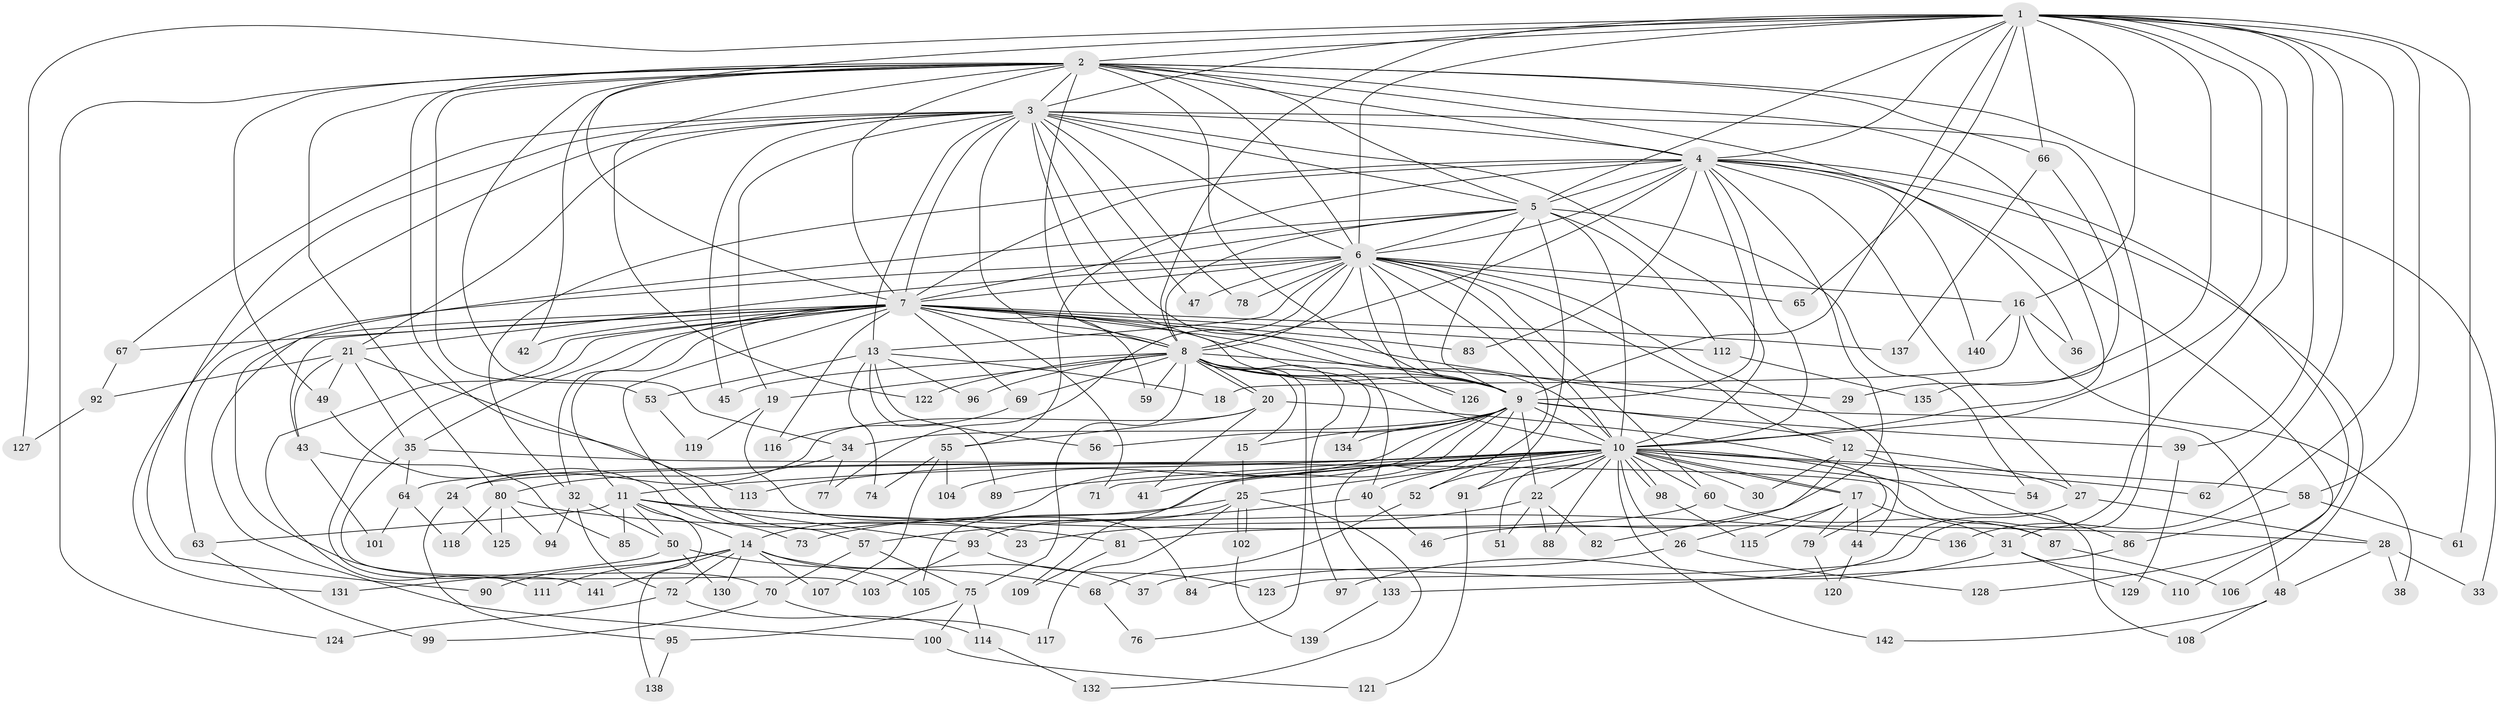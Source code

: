 // Generated by graph-tools (version 1.1) at 2025/10/02/27/25 16:10:58]
// undirected, 142 vertices, 309 edges
graph export_dot {
graph [start="1"]
  node [color=gray90,style=filled];
  1;
  2;
  3;
  4;
  5;
  6;
  7;
  8;
  9;
  10;
  11;
  12;
  13;
  14;
  15;
  16;
  17;
  18;
  19;
  20;
  21;
  22;
  23;
  24;
  25;
  26;
  27;
  28;
  29;
  30;
  31;
  32;
  33;
  34;
  35;
  36;
  37;
  38;
  39;
  40;
  41;
  42;
  43;
  44;
  45;
  46;
  47;
  48;
  49;
  50;
  51;
  52;
  53;
  54;
  55;
  56;
  57;
  58;
  59;
  60;
  61;
  62;
  63;
  64;
  65;
  66;
  67;
  68;
  69;
  70;
  71;
  72;
  73;
  74;
  75;
  76;
  77;
  78;
  79;
  80;
  81;
  82;
  83;
  84;
  85;
  86;
  87;
  88;
  89;
  90;
  91;
  92;
  93;
  94;
  95;
  96;
  97;
  98;
  99;
  100;
  101;
  102;
  103;
  104;
  105;
  106;
  107;
  108;
  109;
  110;
  111;
  112;
  113;
  114;
  115;
  116;
  117;
  118;
  119;
  120;
  121;
  122;
  123;
  124;
  125;
  126;
  127;
  128;
  129;
  130;
  131;
  132;
  133;
  134;
  135;
  136;
  137;
  138;
  139;
  140;
  141;
  142;
  1 -- 2;
  1 -- 3;
  1 -- 4;
  1 -- 5;
  1 -- 6;
  1 -- 7;
  1 -- 8;
  1 -- 9;
  1 -- 10;
  1 -- 16;
  1 -- 29;
  1 -- 39;
  1 -- 58;
  1 -- 61;
  1 -- 62;
  1 -- 65;
  1 -- 66;
  1 -- 123;
  1 -- 127;
  1 -- 136;
  2 -- 3;
  2 -- 4;
  2 -- 5;
  2 -- 6;
  2 -- 7;
  2 -- 8;
  2 -- 9;
  2 -- 10;
  2 -- 23;
  2 -- 33;
  2 -- 34;
  2 -- 36;
  2 -- 42;
  2 -- 49;
  2 -- 53;
  2 -- 66;
  2 -- 80;
  2 -- 122;
  2 -- 124;
  3 -- 4;
  3 -- 5;
  3 -- 6;
  3 -- 7;
  3 -- 8;
  3 -- 9;
  3 -- 10;
  3 -- 13;
  3 -- 19;
  3 -- 21;
  3 -- 31;
  3 -- 40;
  3 -- 45;
  3 -- 47;
  3 -- 67;
  3 -- 78;
  3 -- 90;
  3 -- 131;
  4 -- 5;
  4 -- 6;
  4 -- 7;
  4 -- 8;
  4 -- 9;
  4 -- 10;
  4 -- 27;
  4 -- 32;
  4 -- 46;
  4 -- 55;
  4 -- 83;
  4 -- 106;
  4 -- 110;
  4 -- 128;
  4 -- 140;
  5 -- 6;
  5 -- 7;
  5 -- 8;
  5 -- 9;
  5 -- 10;
  5 -- 54;
  5 -- 70;
  5 -- 91;
  5 -- 112;
  6 -- 7;
  6 -- 8;
  6 -- 9;
  6 -- 10;
  6 -- 12;
  6 -- 13;
  6 -- 16;
  6 -- 21;
  6 -- 44;
  6 -- 47;
  6 -- 52;
  6 -- 60;
  6 -- 63;
  6 -- 65;
  6 -- 77;
  6 -- 78;
  6 -- 126;
  7 -- 8;
  7 -- 9;
  7 -- 10;
  7 -- 11;
  7 -- 32;
  7 -- 35;
  7 -- 42;
  7 -- 43;
  7 -- 48;
  7 -- 57;
  7 -- 59;
  7 -- 67;
  7 -- 69;
  7 -- 71;
  7 -- 83;
  7 -- 100;
  7 -- 111;
  7 -- 112;
  7 -- 116;
  7 -- 137;
  7 -- 141;
  8 -- 9;
  8 -- 10;
  8 -- 15;
  8 -- 19;
  8 -- 20;
  8 -- 20;
  8 -- 29;
  8 -- 45;
  8 -- 59;
  8 -- 69;
  8 -- 75;
  8 -- 76;
  8 -- 96;
  8 -- 97;
  8 -- 122;
  8 -- 126;
  8 -- 134;
  9 -- 10;
  9 -- 12;
  9 -- 14;
  9 -- 15;
  9 -- 22;
  9 -- 34;
  9 -- 39;
  9 -- 56;
  9 -- 104;
  9 -- 109;
  9 -- 133;
  9 -- 134;
  10 -- 11;
  10 -- 17;
  10 -- 17;
  10 -- 22;
  10 -- 24;
  10 -- 25;
  10 -- 26;
  10 -- 30;
  10 -- 40;
  10 -- 41;
  10 -- 51;
  10 -- 52;
  10 -- 54;
  10 -- 58;
  10 -- 60;
  10 -- 62;
  10 -- 64;
  10 -- 71;
  10 -- 88;
  10 -- 89;
  10 -- 91;
  10 -- 98;
  10 -- 98;
  10 -- 105;
  10 -- 108;
  10 -- 113;
  10 -- 142;
  11 -- 14;
  11 -- 28;
  11 -- 50;
  11 -- 63;
  11 -- 85;
  11 -- 93;
  11 -- 136;
  11 -- 138;
  12 -- 27;
  12 -- 30;
  12 -- 82;
  12 -- 86;
  13 -- 18;
  13 -- 53;
  13 -- 56;
  13 -- 74;
  13 -- 89;
  13 -- 96;
  14 -- 37;
  14 -- 72;
  14 -- 90;
  14 -- 105;
  14 -- 107;
  14 -- 111;
  14 -- 130;
  14 -- 141;
  15 -- 25;
  16 -- 18;
  16 -- 36;
  16 -- 38;
  16 -- 140;
  17 -- 26;
  17 -- 31;
  17 -- 44;
  17 -- 79;
  17 -- 115;
  19 -- 84;
  19 -- 119;
  20 -- 24;
  20 -- 41;
  20 -- 55;
  20 -- 79;
  21 -- 35;
  21 -- 43;
  21 -- 49;
  21 -- 92;
  21 -- 113;
  22 -- 23;
  22 -- 51;
  22 -- 82;
  22 -- 88;
  24 -- 95;
  24 -- 125;
  25 -- 73;
  25 -- 93;
  25 -- 102;
  25 -- 102;
  25 -- 117;
  25 -- 132;
  26 -- 84;
  26 -- 128;
  27 -- 28;
  27 -- 37;
  28 -- 33;
  28 -- 38;
  28 -- 48;
  31 -- 97;
  31 -- 110;
  31 -- 129;
  32 -- 50;
  32 -- 72;
  32 -- 94;
  34 -- 77;
  34 -- 80;
  35 -- 64;
  35 -- 87;
  35 -- 103;
  39 -- 129;
  40 -- 46;
  40 -- 57;
  43 -- 85;
  43 -- 101;
  44 -- 120;
  48 -- 108;
  48 -- 142;
  49 -- 73;
  50 -- 68;
  50 -- 130;
  50 -- 131;
  52 -- 68;
  53 -- 119;
  55 -- 74;
  55 -- 104;
  55 -- 107;
  57 -- 70;
  57 -- 75;
  58 -- 61;
  58 -- 86;
  60 -- 81;
  60 -- 87;
  63 -- 99;
  64 -- 101;
  64 -- 118;
  66 -- 135;
  66 -- 137;
  67 -- 92;
  68 -- 76;
  69 -- 116;
  70 -- 99;
  70 -- 117;
  72 -- 114;
  72 -- 124;
  75 -- 95;
  75 -- 100;
  75 -- 114;
  79 -- 120;
  80 -- 81;
  80 -- 94;
  80 -- 118;
  80 -- 125;
  81 -- 109;
  86 -- 133;
  87 -- 106;
  91 -- 121;
  92 -- 127;
  93 -- 103;
  93 -- 123;
  95 -- 138;
  98 -- 115;
  100 -- 121;
  102 -- 139;
  112 -- 135;
  114 -- 132;
  133 -- 139;
}
